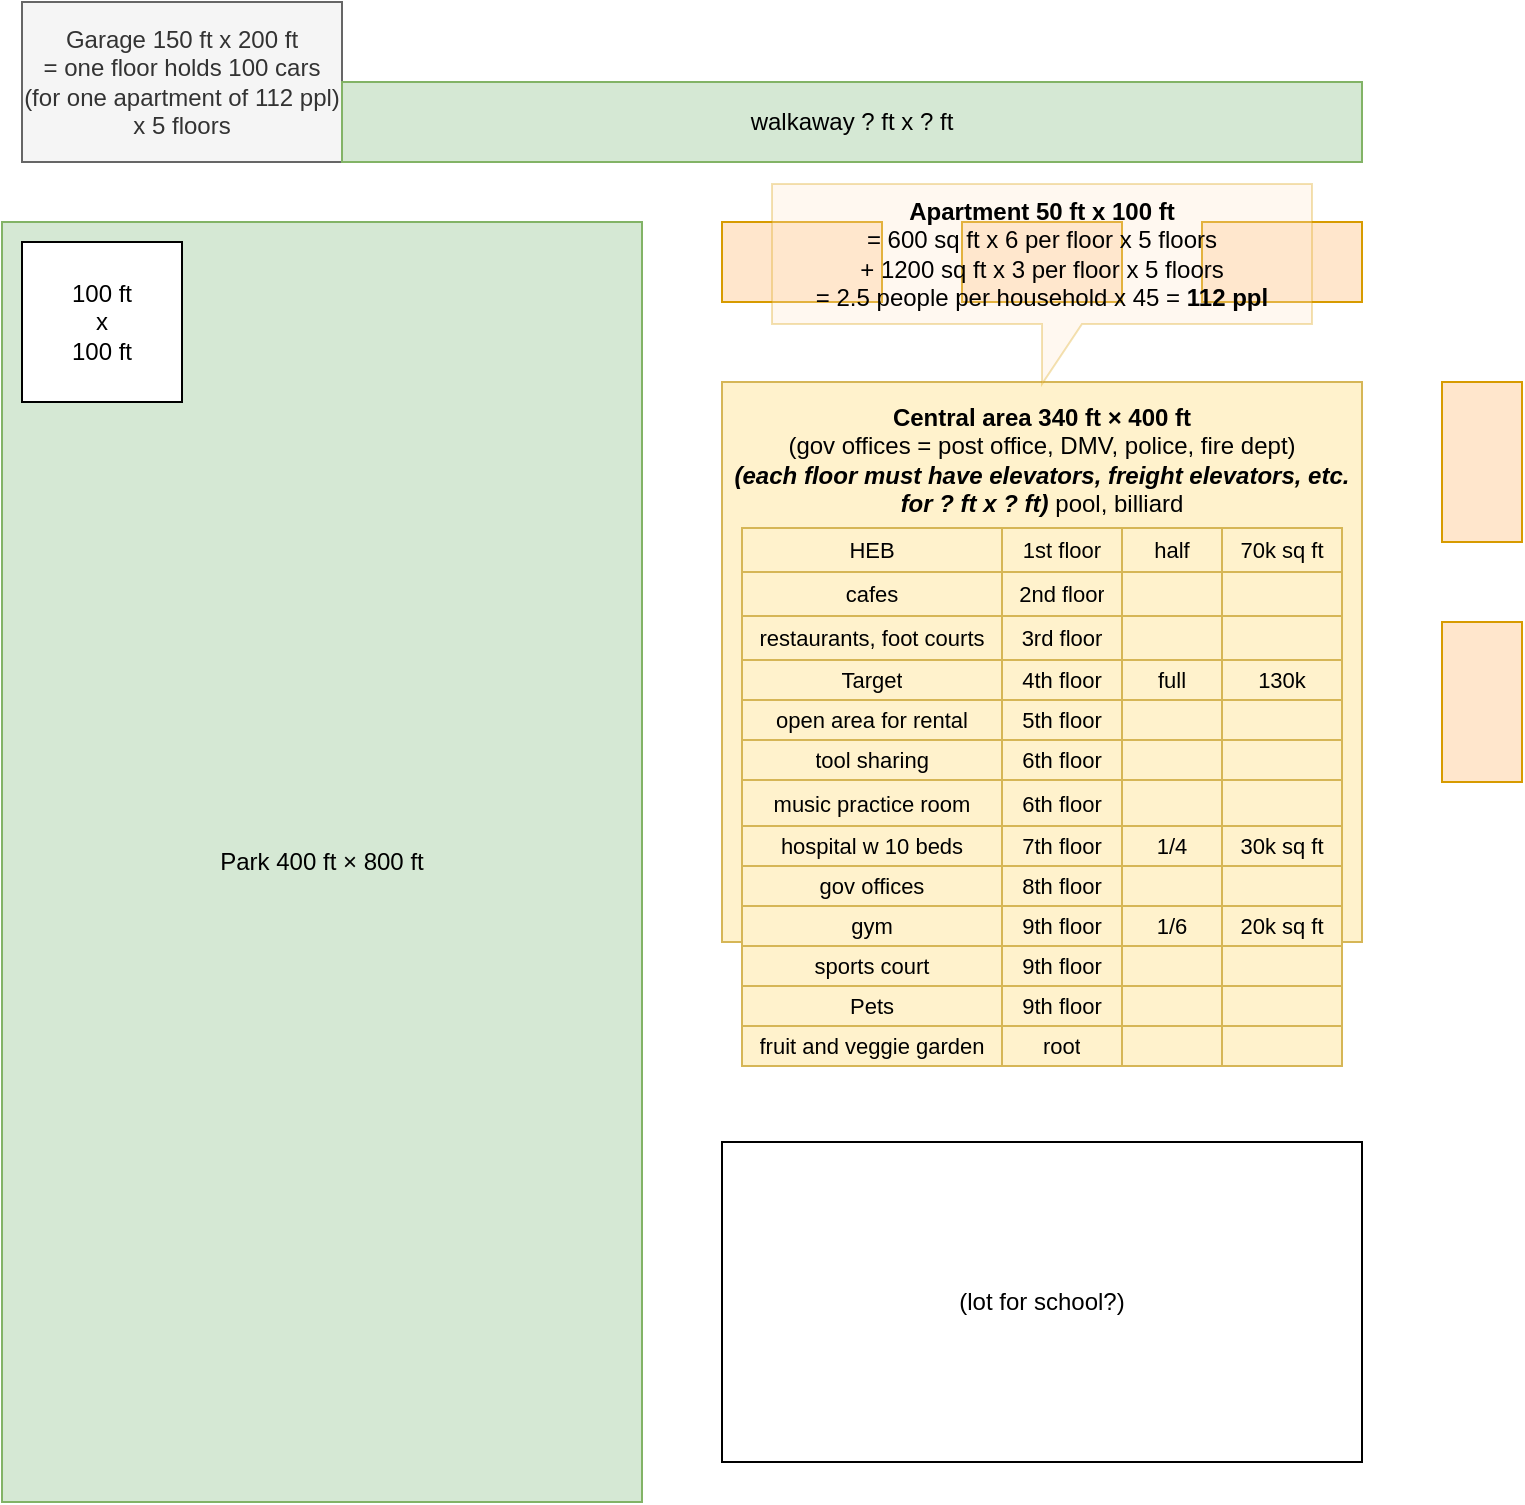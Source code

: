 <mxfile version="22.1.3" type="device">
  <diagram name="Page-1" id="zNQPjltQWeBeclRM8Xwi">
    <mxGraphModel dx="1306" dy="801" grid="1" gridSize="10" guides="1" tooltips="1" connect="1" arrows="1" fold="1" page="1" pageScale="1" pageWidth="850" pageHeight="1100" math="0" shadow="0">
      <root>
        <mxCell id="0" />
        <mxCell id="1" parent="0" />
        <mxCell id="XqFeGkBjHnRNmWFXuL38-5" value="" style="rounded=0;whiteSpace=wrap;html=1;fillColor=#ffe6cc;strokeColor=#d79b00;" vertex="1" parent="1">
          <mxGeometry x="440" y="250" width="80" height="40" as="geometry" />
        </mxCell>
        <mxCell id="XqFeGkBjHnRNmWFXuL38-10" value="" style="rounded=0;whiteSpace=wrap;html=1;fillColor=#ffe6cc;strokeColor=#d79b00;" vertex="1" parent="1">
          <mxGeometry x="560" y="250" width="80" height="40" as="geometry" />
        </mxCell>
        <mxCell id="XqFeGkBjHnRNmWFXuL38-11" value="" style="rounded=0;whiteSpace=wrap;html=1;fillColor=#ffe6cc;strokeColor=#d79b00;" vertex="1" parent="1">
          <mxGeometry x="680" y="250" width="80" height="40" as="geometry" />
        </mxCell>
        <mxCell id="XqFeGkBjHnRNmWFXuL38-61" value="Park 400 ft × 800 ft" style="rounded=0;whiteSpace=wrap;html=1;fillColor=#d5e8d4;strokeColor=#82b366;" vertex="1" parent="1">
          <mxGeometry x="80" y="250" width="320" height="640" as="geometry" />
        </mxCell>
        <mxCell id="XqFeGkBjHnRNmWFXuL38-13" value="&lt;b&gt;Central area 340 ft × 400 ft&lt;br&gt;&lt;/b&gt;(gov offices = post office, DMV, police, fire dept)&lt;br&gt;&lt;i style=&quot;font-weight: bold;&quot;&gt;(each floor must have elevators, freight elevators, etc. for ? ft x ? ft) &lt;/i&gt;pool, billiard&lt;br&gt;&lt;br&gt;&lt;br&gt;&lt;br&gt;&lt;br&gt;&lt;br&gt;&lt;br&gt;&lt;br&gt;&lt;br&gt;&lt;br&gt;&lt;br&gt;&lt;br&gt;&lt;br&gt;&lt;br&gt;." style="rounded=0;whiteSpace=wrap;html=1;imageWidth=72;fillColor=#fff2cc;strokeColor=#d6b656;" vertex="1" parent="1">
          <mxGeometry x="440" y="330" width="320" height="280" as="geometry" />
        </mxCell>
        <mxCell id="XqFeGkBjHnRNmWFXuL38-22" value="" style="shape=table;startSize=0;container=1;collapsible=0;childLayout=tableLayout;fontSize=16;fillColor=#fff2cc;strokeColor=#d6b656;" vertex="1" parent="1">
          <mxGeometry x="450" y="403" width="300" height="269" as="geometry" />
        </mxCell>
        <mxCell id="XqFeGkBjHnRNmWFXuL38-23" value="" style="shape=tableRow;horizontal=0;startSize=0;swimlaneHead=0;swimlaneBody=0;strokeColor=inherit;top=0;left=0;bottom=0;right=0;collapsible=0;dropTarget=0;fillColor=none;points=[[0,0.5],[1,0.5]];portConstraint=eastwest;fontSize=16;" vertex="1" parent="XqFeGkBjHnRNmWFXuL38-22">
          <mxGeometry width="300" height="22" as="geometry" />
        </mxCell>
        <mxCell id="XqFeGkBjHnRNmWFXuL38-24" value="HEB" style="shape=partialRectangle;html=1;whiteSpace=wrap;connectable=0;strokeColor=inherit;overflow=hidden;fillColor=none;top=0;left=0;bottom=0;right=0;pointerEvents=1;fontSize=11;" vertex="1" parent="XqFeGkBjHnRNmWFXuL38-23">
          <mxGeometry width="130" height="22" as="geometry">
            <mxRectangle width="130" height="22" as="alternateBounds" />
          </mxGeometry>
        </mxCell>
        <mxCell id="XqFeGkBjHnRNmWFXuL38-25" value="1st floor" style="shape=partialRectangle;html=1;whiteSpace=wrap;connectable=0;strokeColor=inherit;overflow=hidden;fillColor=none;top=0;left=0;bottom=0;right=0;pointerEvents=1;fontSize=11;" vertex="1" parent="XqFeGkBjHnRNmWFXuL38-23">
          <mxGeometry x="130" width="60" height="22" as="geometry">
            <mxRectangle width="60" height="22" as="alternateBounds" />
          </mxGeometry>
        </mxCell>
        <mxCell id="XqFeGkBjHnRNmWFXuL38-26" value="half" style="shape=partialRectangle;html=1;whiteSpace=wrap;connectable=0;strokeColor=inherit;overflow=hidden;fillColor=none;top=0;left=0;bottom=0;right=0;pointerEvents=1;fontSize=11;" vertex="1" parent="XqFeGkBjHnRNmWFXuL38-23">
          <mxGeometry x="190" width="50" height="22" as="geometry">
            <mxRectangle width="50" height="22" as="alternateBounds" />
          </mxGeometry>
        </mxCell>
        <mxCell id="XqFeGkBjHnRNmWFXuL38-35" value="70k sq ft" style="shape=partialRectangle;html=1;whiteSpace=wrap;connectable=0;strokeColor=inherit;overflow=hidden;fillColor=none;top=0;left=0;bottom=0;right=0;pointerEvents=1;fontSize=11;" vertex="1" parent="XqFeGkBjHnRNmWFXuL38-23">
          <mxGeometry x="240" width="60" height="22" as="geometry">
            <mxRectangle width="60" height="22" as="alternateBounds" />
          </mxGeometry>
        </mxCell>
        <mxCell id="XqFeGkBjHnRNmWFXuL38-75" style="shape=tableRow;horizontal=0;startSize=0;swimlaneHead=0;swimlaneBody=0;strokeColor=inherit;top=0;left=0;bottom=0;right=0;collapsible=0;dropTarget=0;fillColor=none;points=[[0,0.5],[1,0.5]];portConstraint=eastwest;fontSize=16;" vertex="1" parent="XqFeGkBjHnRNmWFXuL38-22">
          <mxGeometry y="22" width="300" height="22" as="geometry" />
        </mxCell>
        <mxCell id="XqFeGkBjHnRNmWFXuL38-76" value="cafes" style="shape=partialRectangle;html=1;whiteSpace=wrap;connectable=0;strokeColor=inherit;overflow=hidden;fillColor=none;top=0;left=0;bottom=0;right=0;pointerEvents=1;fontSize=11;" vertex="1" parent="XqFeGkBjHnRNmWFXuL38-75">
          <mxGeometry width="130" height="22" as="geometry">
            <mxRectangle width="130" height="22" as="alternateBounds" />
          </mxGeometry>
        </mxCell>
        <mxCell id="XqFeGkBjHnRNmWFXuL38-77" value="2nd floor" style="shape=partialRectangle;html=1;whiteSpace=wrap;connectable=0;strokeColor=inherit;overflow=hidden;fillColor=none;top=0;left=0;bottom=0;right=0;pointerEvents=1;fontSize=11;" vertex="1" parent="XqFeGkBjHnRNmWFXuL38-75">
          <mxGeometry x="130" width="60" height="22" as="geometry">
            <mxRectangle width="60" height="22" as="alternateBounds" />
          </mxGeometry>
        </mxCell>
        <mxCell id="XqFeGkBjHnRNmWFXuL38-78" style="shape=partialRectangle;html=1;whiteSpace=wrap;connectable=0;strokeColor=inherit;overflow=hidden;fillColor=none;top=0;left=0;bottom=0;right=0;pointerEvents=1;fontSize=11;" vertex="1" parent="XqFeGkBjHnRNmWFXuL38-75">
          <mxGeometry x="190" width="50" height="22" as="geometry">
            <mxRectangle width="50" height="22" as="alternateBounds" />
          </mxGeometry>
        </mxCell>
        <mxCell id="XqFeGkBjHnRNmWFXuL38-79" style="shape=partialRectangle;html=1;whiteSpace=wrap;connectable=0;strokeColor=inherit;overflow=hidden;fillColor=none;top=0;left=0;bottom=0;right=0;pointerEvents=1;fontSize=11;" vertex="1" parent="XqFeGkBjHnRNmWFXuL38-75">
          <mxGeometry x="240" width="60" height="22" as="geometry">
            <mxRectangle width="60" height="22" as="alternateBounds" />
          </mxGeometry>
        </mxCell>
        <mxCell id="XqFeGkBjHnRNmWFXuL38-131" style="shape=tableRow;horizontal=0;startSize=0;swimlaneHead=0;swimlaneBody=0;strokeColor=inherit;top=0;left=0;bottom=0;right=0;collapsible=0;dropTarget=0;fillColor=none;points=[[0,0.5],[1,0.5]];portConstraint=eastwest;fontSize=16;" vertex="1" parent="XqFeGkBjHnRNmWFXuL38-22">
          <mxGeometry y="44" width="300" height="22" as="geometry" />
        </mxCell>
        <mxCell id="XqFeGkBjHnRNmWFXuL38-132" value="restaurants, foot courts" style="shape=partialRectangle;html=1;whiteSpace=wrap;connectable=0;strokeColor=inherit;overflow=hidden;fillColor=none;top=0;left=0;bottom=0;right=0;pointerEvents=1;fontSize=11;" vertex="1" parent="XqFeGkBjHnRNmWFXuL38-131">
          <mxGeometry width="130" height="22" as="geometry">
            <mxRectangle width="130" height="22" as="alternateBounds" />
          </mxGeometry>
        </mxCell>
        <mxCell id="XqFeGkBjHnRNmWFXuL38-133" value="3rd floor" style="shape=partialRectangle;html=1;whiteSpace=wrap;connectable=0;strokeColor=inherit;overflow=hidden;fillColor=none;top=0;left=0;bottom=0;right=0;pointerEvents=1;fontSize=11;" vertex="1" parent="XqFeGkBjHnRNmWFXuL38-131">
          <mxGeometry x="130" width="60" height="22" as="geometry">
            <mxRectangle width="60" height="22" as="alternateBounds" />
          </mxGeometry>
        </mxCell>
        <mxCell id="XqFeGkBjHnRNmWFXuL38-134" style="shape=partialRectangle;html=1;whiteSpace=wrap;connectable=0;strokeColor=inherit;overflow=hidden;fillColor=none;top=0;left=0;bottom=0;right=0;pointerEvents=1;fontSize=11;" vertex="1" parent="XqFeGkBjHnRNmWFXuL38-131">
          <mxGeometry x="190" width="50" height="22" as="geometry">
            <mxRectangle width="50" height="22" as="alternateBounds" />
          </mxGeometry>
        </mxCell>
        <mxCell id="XqFeGkBjHnRNmWFXuL38-135" style="shape=partialRectangle;html=1;whiteSpace=wrap;connectable=0;strokeColor=inherit;overflow=hidden;fillColor=none;top=0;left=0;bottom=0;right=0;pointerEvents=1;fontSize=11;" vertex="1" parent="XqFeGkBjHnRNmWFXuL38-131">
          <mxGeometry x="240" width="60" height="22" as="geometry">
            <mxRectangle width="60" height="22" as="alternateBounds" />
          </mxGeometry>
        </mxCell>
        <mxCell id="XqFeGkBjHnRNmWFXuL38-27" value="" style="shape=tableRow;horizontal=0;startSize=0;swimlaneHead=0;swimlaneBody=0;strokeColor=inherit;top=0;left=0;bottom=0;right=0;collapsible=0;dropTarget=0;fillColor=none;points=[[0,0.5],[1,0.5]];portConstraint=eastwest;fontSize=16;" vertex="1" parent="XqFeGkBjHnRNmWFXuL38-22">
          <mxGeometry y="66" width="300" height="20" as="geometry" />
        </mxCell>
        <mxCell id="XqFeGkBjHnRNmWFXuL38-28" value="Target" style="shape=partialRectangle;html=1;whiteSpace=wrap;connectable=0;strokeColor=inherit;overflow=hidden;fillColor=none;top=0;left=0;bottom=0;right=0;pointerEvents=1;fontSize=11;" vertex="1" parent="XqFeGkBjHnRNmWFXuL38-27">
          <mxGeometry width="130" height="20" as="geometry">
            <mxRectangle width="130" height="20" as="alternateBounds" />
          </mxGeometry>
        </mxCell>
        <mxCell id="XqFeGkBjHnRNmWFXuL38-29" value="4th floor" style="shape=partialRectangle;html=1;whiteSpace=wrap;connectable=0;strokeColor=inherit;overflow=hidden;fillColor=none;top=0;left=0;bottom=0;right=0;pointerEvents=1;fontSize=11;" vertex="1" parent="XqFeGkBjHnRNmWFXuL38-27">
          <mxGeometry x="130" width="60" height="20" as="geometry">
            <mxRectangle width="60" height="20" as="alternateBounds" />
          </mxGeometry>
        </mxCell>
        <mxCell id="XqFeGkBjHnRNmWFXuL38-30" value="full" style="shape=partialRectangle;html=1;whiteSpace=wrap;connectable=0;strokeColor=inherit;overflow=hidden;fillColor=none;top=0;left=0;bottom=0;right=0;pointerEvents=1;fontSize=11;" vertex="1" parent="XqFeGkBjHnRNmWFXuL38-27">
          <mxGeometry x="190" width="50" height="20" as="geometry">
            <mxRectangle width="50" height="20" as="alternateBounds" />
          </mxGeometry>
        </mxCell>
        <mxCell id="XqFeGkBjHnRNmWFXuL38-36" value="130k" style="shape=partialRectangle;html=1;whiteSpace=wrap;connectable=0;strokeColor=inherit;overflow=hidden;fillColor=none;top=0;left=0;bottom=0;right=0;pointerEvents=1;fontSize=11;" vertex="1" parent="XqFeGkBjHnRNmWFXuL38-27">
          <mxGeometry x="240" width="60" height="20" as="geometry">
            <mxRectangle width="60" height="20" as="alternateBounds" />
          </mxGeometry>
        </mxCell>
        <mxCell id="XqFeGkBjHnRNmWFXuL38-85" style="shape=tableRow;horizontal=0;startSize=0;swimlaneHead=0;swimlaneBody=0;strokeColor=inherit;top=0;left=0;bottom=0;right=0;collapsible=0;dropTarget=0;fillColor=none;points=[[0,0.5],[1,0.5]];portConstraint=eastwest;fontSize=16;" vertex="1" parent="XqFeGkBjHnRNmWFXuL38-22">
          <mxGeometry y="86" width="300" height="20" as="geometry" />
        </mxCell>
        <mxCell id="XqFeGkBjHnRNmWFXuL38-86" value="open area for rental" style="shape=partialRectangle;html=1;whiteSpace=wrap;connectable=0;strokeColor=inherit;overflow=hidden;fillColor=none;top=0;left=0;bottom=0;right=0;pointerEvents=1;fontSize=11;" vertex="1" parent="XqFeGkBjHnRNmWFXuL38-85">
          <mxGeometry width="130" height="20" as="geometry">
            <mxRectangle width="130" height="20" as="alternateBounds" />
          </mxGeometry>
        </mxCell>
        <mxCell id="XqFeGkBjHnRNmWFXuL38-87" value="5th floor" style="shape=partialRectangle;html=1;whiteSpace=wrap;connectable=0;strokeColor=inherit;overflow=hidden;fillColor=none;top=0;left=0;bottom=0;right=0;pointerEvents=1;fontSize=11;" vertex="1" parent="XqFeGkBjHnRNmWFXuL38-85">
          <mxGeometry x="130" width="60" height="20" as="geometry">
            <mxRectangle width="60" height="20" as="alternateBounds" />
          </mxGeometry>
        </mxCell>
        <mxCell id="XqFeGkBjHnRNmWFXuL38-88" style="shape=partialRectangle;html=1;whiteSpace=wrap;connectable=0;strokeColor=inherit;overflow=hidden;fillColor=none;top=0;left=0;bottom=0;right=0;pointerEvents=1;fontSize=11;" vertex="1" parent="XqFeGkBjHnRNmWFXuL38-85">
          <mxGeometry x="190" width="50" height="20" as="geometry">
            <mxRectangle width="50" height="20" as="alternateBounds" />
          </mxGeometry>
        </mxCell>
        <mxCell id="XqFeGkBjHnRNmWFXuL38-89" style="shape=partialRectangle;html=1;whiteSpace=wrap;connectable=0;strokeColor=inherit;overflow=hidden;fillColor=none;top=0;left=0;bottom=0;right=0;pointerEvents=1;fontSize=11;" vertex="1" parent="XqFeGkBjHnRNmWFXuL38-85">
          <mxGeometry x="240" width="60" height="20" as="geometry">
            <mxRectangle width="60" height="20" as="alternateBounds" />
          </mxGeometry>
        </mxCell>
        <mxCell id="XqFeGkBjHnRNmWFXuL38-80" style="shape=tableRow;horizontal=0;startSize=0;swimlaneHead=0;swimlaneBody=0;strokeColor=inherit;top=0;left=0;bottom=0;right=0;collapsible=0;dropTarget=0;fillColor=none;points=[[0,0.5],[1,0.5]];portConstraint=eastwest;fontSize=16;" vertex="1" parent="XqFeGkBjHnRNmWFXuL38-22">
          <mxGeometry y="106" width="300" height="20" as="geometry" />
        </mxCell>
        <mxCell id="XqFeGkBjHnRNmWFXuL38-81" value="tool sharing" style="shape=partialRectangle;html=1;whiteSpace=wrap;connectable=0;strokeColor=inherit;overflow=hidden;fillColor=none;top=0;left=0;bottom=0;right=0;pointerEvents=1;fontSize=11;" vertex="1" parent="XqFeGkBjHnRNmWFXuL38-80">
          <mxGeometry width="130" height="20" as="geometry">
            <mxRectangle width="130" height="20" as="alternateBounds" />
          </mxGeometry>
        </mxCell>
        <mxCell id="XqFeGkBjHnRNmWFXuL38-82" value="6th floor" style="shape=partialRectangle;html=1;whiteSpace=wrap;connectable=0;strokeColor=inherit;overflow=hidden;fillColor=none;top=0;left=0;bottom=0;right=0;pointerEvents=1;fontSize=11;" vertex="1" parent="XqFeGkBjHnRNmWFXuL38-80">
          <mxGeometry x="130" width="60" height="20" as="geometry">
            <mxRectangle width="60" height="20" as="alternateBounds" />
          </mxGeometry>
        </mxCell>
        <mxCell id="XqFeGkBjHnRNmWFXuL38-83" style="shape=partialRectangle;html=1;whiteSpace=wrap;connectable=0;strokeColor=inherit;overflow=hidden;fillColor=none;top=0;left=0;bottom=0;right=0;pointerEvents=1;fontSize=11;" vertex="1" parent="XqFeGkBjHnRNmWFXuL38-80">
          <mxGeometry x="190" width="50" height="20" as="geometry">
            <mxRectangle width="50" height="20" as="alternateBounds" />
          </mxGeometry>
        </mxCell>
        <mxCell id="XqFeGkBjHnRNmWFXuL38-84" style="shape=partialRectangle;html=1;whiteSpace=wrap;connectable=0;strokeColor=inherit;overflow=hidden;fillColor=none;top=0;left=0;bottom=0;right=0;pointerEvents=1;fontSize=11;" vertex="1" parent="XqFeGkBjHnRNmWFXuL38-80">
          <mxGeometry x="240" width="60" height="20" as="geometry">
            <mxRectangle width="60" height="20" as="alternateBounds" />
          </mxGeometry>
        </mxCell>
        <mxCell id="XqFeGkBjHnRNmWFXuL38-119" style="shape=tableRow;horizontal=0;startSize=0;swimlaneHead=0;swimlaneBody=0;strokeColor=inherit;top=0;left=0;bottom=0;right=0;collapsible=0;dropTarget=0;fillColor=none;points=[[0,0.5],[1,0.5]];portConstraint=eastwest;fontSize=16;" vertex="1" parent="XqFeGkBjHnRNmWFXuL38-22">
          <mxGeometry y="126" width="300" height="23" as="geometry" />
        </mxCell>
        <mxCell id="XqFeGkBjHnRNmWFXuL38-120" value="music practice room" style="shape=partialRectangle;html=1;whiteSpace=wrap;connectable=0;strokeColor=inherit;overflow=hidden;fillColor=none;top=0;left=0;bottom=0;right=0;pointerEvents=1;fontSize=11;" vertex="1" parent="XqFeGkBjHnRNmWFXuL38-119">
          <mxGeometry width="130" height="23" as="geometry">
            <mxRectangle width="130" height="23" as="alternateBounds" />
          </mxGeometry>
        </mxCell>
        <mxCell id="XqFeGkBjHnRNmWFXuL38-121" value="6th floor" style="shape=partialRectangle;html=1;whiteSpace=wrap;connectable=0;strokeColor=inherit;overflow=hidden;fillColor=none;top=0;left=0;bottom=0;right=0;pointerEvents=1;fontSize=11;" vertex="1" parent="XqFeGkBjHnRNmWFXuL38-119">
          <mxGeometry x="130" width="60" height="23" as="geometry">
            <mxRectangle width="60" height="23" as="alternateBounds" />
          </mxGeometry>
        </mxCell>
        <mxCell id="XqFeGkBjHnRNmWFXuL38-122" style="shape=partialRectangle;html=1;whiteSpace=wrap;connectable=0;strokeColor=inherit;overflow=hidden;fillColor=none;top=0;left=0;bottom=0;right=0;pointerEvents=1;fontSize=11;" vertex="1" parent="XqFeGkBjHnRNmWFXuL38-119">
          <mxGeometry x="190" width="50" height="23" as="geometry">
            <mxRectangle width="50" height="23" as="alternateBounds" />
          </mxGeometry>
        </mxCell>
        <mxCell id="XqFeGkBjHnRNmWFXuL38-123" style="shape=partialRectangle;html=1;whiteSpace=wrap;connectable=0;strokeColor=inherit;overflow=hidden;fillColor=none;top=0;left=0;bottom=0;right=0;pointerEvents=1;fontSize=11;" vertex="1" parent="XqFeGkBjHnRNmWFXuL38-119">
          <mxGeometry x="240" width="60" height="23" as="geometry">
            <mxRectangle width="60" height="23" as="alternateBounds" />
          </mxGeometry>
        </mxCell>
        <mxCell id="XqFeGkBjHnRNmWFXuL38-31" value="" style="shape=tableRow;horizontal=0;startSize=0;swimlaneHead=0;swimlaneBody=0;strokeColor=inherit;top=0;left=0;bottom=0;right=0;collapsible=0;dropTarget=0;fillColor=none;points=[[0,0.5],[1,0.5]];portConstraint=eastwest;fontSize=16;" vertex="1" parent="XqFeGkBjHnRNmWFXuL38-22">
          <mxGeometry y="149" width="300" height="20" as="geometry" />
        </mxCell>
        <mxCell id="XqFeGkBjHnRNmWFXuL38-32" value="hospital w 10 beds" style="shape=partialRectangle;html=1;whiteSpace=wrap;connectable=0;strokeColor=inherit;overflow=hidden;fillColor=none;top=0;left=0;bottom=0;right=0;pointerEvents=1;fontSize=11;" vertex="1" parent="XqFeGkBjHnRNmWFXuL38-31">
          <mxGeometry width="130" height="20" as="geometry">
            <mxRectangle width="130" height="20" as="alternateBounds" />
          </mxGeometry>
        </mxCell>
        <mxCell id="XqFeGkBjHnRNmWFXuL38-33" value="7th floor" style="shape=partialRectangle;html=1;whiteSpace=wrap;connectable=0;strokeColor=inherit;overflow=hidden;fillColor=none;top=0;left=0;bottom=0;right=0;pointerEvents=1;fontSize=11;" vertex="1" parent="XqFeGkBjHnRNmWFXuL38-31">
          <mxGeometry x="130" width="60" height="20" as="geometry">
            <mxRectangle width="60" height="20" as="alternateBounds" />
          </mxGeometry>
        </mxCell>
        <mxCell id="XqFeGkBjHnRNmWFXuL38-34" value="1/4" style="shape=partialRectangle;html=1;whiteSpace=wrap;connectable=0;strokeColor=inherit;overflow=hidden;fillColor=none;top=0;left=0;bottom=0;right=0;pointerEvents=1;fontSize=11;" vertex="1" parent="XqFeGkBjHnRNmWFXuL38-31">
          <mxGeometry x="190" width="50" height="20" as="geometry">
            <mxRectangle width="50" height="20" as="alternateBounds" />
          </mxGeometry>
        </mxCell>
        <mxCell id="XqFeGkBjHnRNmWFXuL38-37" value="30k sq ft" style="shape=partialRectangle;html=1;whiteSpace=wrap;connectable=0;strokeColor=inherit;overflow=hidden;fillColor=none;top=0;left=0;bottom=0;right=0;pointerEvents=1;fontSize=11;" vertex="1" parent="XqFeGkBjHnRNmWFXuL38-31">
          <mxGeometry x="240" width="60" height="20" as="geometry">
            <mxRectangle width="60" height="20" as="alternateBounds" />
          </mxGeometry>
        </mxCell>
        <mxCell id="XqFeGkBjHnRNmWFXuL38-100" style="shape=tableRow;horizontal=0;startSize=0;swimlaneHead=0;swimlaneBody=0;strokeColor=inherit;top=0;left=0;bottom=0;right=0;collapsible=0;dropTarget=0;fillColor=none;points=[[0,0.5],[1,0.5]];portConstraint=eastwest;fontSize=16;" vertex="1" parent="XqFeGkBjHnRNmWFXuL38-22">
          <mxGeometry y="169" width="300" height="20" as="geometry" />
        </mxCell>
        <mxCell id="XqFeGkBjHnRNmWFXuL38-101" value="gov offices" style="shape=partialRectangle;html=1;whiteSpace=wrap;connectable=0;strokeColor=inherit;overflow=hidden;fillColor=none;top=0;left=0;bottom=0;right=0;pointerEvents=1;fontSize=11;" vertex="1" parent="XqFeGkBjHnRNmWFXuL38-100">
          <mxGeometry width="130" height="20" as="geometry">
            <mxRectangle width="130" height="20" as="alternateBounds" />
          </mxGeometry>
        </mxCell>
        <mxCell id="XqFeGkBjHnRNmWFXuL38-102" value="8th floor" style="shape=partialRectangle;html=1;whiteSpace=wrap;connectable=0;strokeColor=inherit;overflow=hidden;fillColor=none;top=0;left=0;bottom=0;right=0;pointerEvents=1;fontSize=11;" vertex="1" parent="XqFeGkBjHnRNmWFXuL38-100">
          <mxGeometry x="130" width="60" height="20" as="geometry">
            <mxRectangle width="60" height="20" as="alternateBounds" />
          </mxGeometry>
        </mxCell>
        <mxCell id="XqFeGkBjHnRNmWFXuL38-103" style="shape=partialRectangle;html=1;whiteSpace=wrap;connectable=0;strokeColor=inherit;overflow=hidden;fillColor=none;top=0;left=0;bottom=0;right=0;pointerEvents=1;fontSize=11;" vertex="1" parent="XqFeGkBjHnRNmWFXuL38-100">
          <mxGeometry x="190" width="50" height="20" as="geometry">
            <mxRectangle width="50" height="20" as="alternateBounds" />
          </mxGeometry>
        </mxCell>
        <mxCell id="XqFeGkBjHnRNmWFXuL38-104" style="shape=partialRectangle;html=1;whiteSpace=wrap;connectable=0;strokeColor=inherit;overflow=hidden;fillColor=none;top=0;left=0;bottom=0;right=0;pointerEvents=1;fontSize=11;" vertex="1" parent="XqFeGkBjHnRNmWFXuL38-100">
          <mxGeometry x="240" width="60" height="20" as="geometry">
            <mxRectangle width="60" height="20" as="alternateBounds" />
          </mxGeometry>
        </mxCell>
        <mxCell id="XqFeGkBjHnRNmWFXuL38-53" style="shape=tableRow;horizontal=0;startSize=0;swimlaneHead=0;swimlaneBody=0;strokeColor=inherit;top=0;left=0;bottom=0;right=0;collapsible=0;dropTarget=0;fillColor=none;points=[[0,0.5],[1,0.5]];portConstraint=eastwest;fontSize=16;" vertex="1" parent="XqFeGkBjHnRNmWFXuL38-22">
          <mxGeometry y="189" width="300" height="20" as="geometry" />
        </mxCell>
        <mxCell id="XqFeGkBjHnRNmWFXuL38-54" value="gym" style="shape=partialRectangle;html=1;whiteSpace=wrap;connectable=0;strokeColor=inherit;overflow=hidden;fillColor=none;top=0;left=0;bottom=0;right=0;pointerEvents=1;fontSize=11;" vertex="1" parent="XqFeGkBjHnRNmWFXuL38-53">
          <mxGeometry width="130" height="20" as="geometry">
            <mxRectangle width="130" height="20" as="alternateBounds" />
          </mxGeometry>
        </mxCell>
        <mxCell id="XqFeGkBjHnRNmWFXuL38-55" value="9th floor" style="shape=partialRectangle;html=1;whiteSpace=wrap;connectable=0;strokeColor=inherit;overflow=hidden;fillColor=none;top=0;left=0;bottom=0;right=0;pointerEvents=1;fontSize=11;" vertex="1" parent="XqFeGkBjHnRNmWFXuL38-53">
          <mxGeometry x="130" width="60" height="20" as="geometry">
            <mxRectangle width="60" height="20" as="alternateBounds" />
          </mxGeometry>
        </mxCell>
        <mxCell id="XqFeGkBjHnRNmWFXuL38-56" value="1/6" style="shape=partialRectangle;html=1;whiteSpace=wrap;connectable=0;strokeColor=inherit;overflow=hidden;fillColor=none;top=0;left=0;bottom=0;right=0;pointerEvents=1;fontSize=11;" vertex="1" parent="XqFeGkBjHnRNmWFXuL38-53">
          <mxGeometry x="190" width="50" height="20" as="geometry">
            <mxRectangle width="50" height="20" as="alternateBounds" />
          </mxGeometry>
        </mxCell>
        <mxCell id="XqFeGkBjHnRNmWFXuL38-57" value="20k sq ft" style="shape=partialRectangle;html=1;whiteSpace=wrap;connectable=0;strokeColor=inherit;overflow=hidden;fillColor=none;top=0;left=0;bottom=0;right=0;pointerEvents=1;fontSize=11;" vertex="1" parent="XqFeGkBjHnRNmWFXuL38-53">
          <mxGeometry x="240" width="60" height="20" as="geometry">
            <mxRectangle width="60" height="20" as="alternateBounds" />
          </mxGeometry>
        </mxCell>
        <mxCell id="XqFeGkBjHnRNmWFXuL38-107" style="shape=tableRow;horizontal=0;startSize=0;swimlaneHead=0;swimlaneBody=0;strokeColor=inherit;top=0;left=0;bottom=0;right=0;collapsible=0;dropTarget=0;fillColor=none;points=[[0,0.5],[1,0.5]];portConstraint=eastwest;fontSize=16;" vertex="1" parent="XqFeGkBjHnRNmWFXuL38-22">
          <mxGeometry y="209" width="300" height="20" as="geometry" />
        </mxCell>
        <mxCell id="XqFeGkBjHnRNmWFXuL38-108" value="sports court" style="shape=partialRectangle;html=1;whiteSpace=wrap;connectable=0;strokeColor=inherit;overflow=hidden;fillColor=none;top=0;left=0;bottom=0;right=0;pointerEvents=1;fontSize=11;" vertex="1" parent="XqFeGkBjHnRNmWFXuL38-107">
          <mxGeometry width="130" height="20" as="geometry">
            <mxRectangle width="130" height="20" as="alternateBounds" />
          </mxGeometry>
        </mxCell>
        <mxCell id="XqFeGkBjHnRNmWFXuL38-109" value="9th floor" style="shape=partialRectangle;html=1;whiteSpace=wrap;connectable=0;strokeColor=inherit;overflow=hidden;fillColor=none;top=0;left=0;bottom=0;right=0;pointerEvents=1;fontSize=11;" vertex="1" parent="XqFeGkBjHnRNmWFXuL38-107">
          <mxGeometry x="130" width="60" height="20" as="geometry">
            <mxRectangle width="60" height="20" as="alternateBounds" />
          </mxGeometry>
        </mxCell>
        <mxCell id="XqFeGkBjHnRNmWFXuL38-110" style="shape=partialRectangle;html=1;whiteSpace=wrap;connectable=0;strokeColor=inherit;overflow=hidden;fillColor=none;top=0;left=0;bottom=0;right=0;pointerEvents=1;fontSize=11;" vertex="1" parent="XqFeGkBjHnRNmWFXuL38-107">
          <mxGeometry x="190" width="50" height="20" as="geometry">
            <mxRectangle width="50" height="20" as="alternateBounds" />
          </mxGeometry>
        </mxCell>
        <mxCell id="XqFeGkBjHnRNmWFXuL38-111" style="shape=partialRectangle;html=1;whiteSpace=wrap;connectable=0;strokeColor=inherit;overflow=hidden;fillColor=none;top=0;left=0;bottom=0;right=0;pointerEvents=1;fontSize=11;" vertex="1" parent="XqFeGkBjHnRNmWFXuL38-107">
          <mxGeometry x="240" width="60" height="20" as="geometry">
            <mxRectangle width="60" height="20" as="alternateBounds" />
          </mxGeometry>
        </mxCell>
        <mxCell id="XqFeGkBjHnRNmWFXuL38-48" style="shape=tableRow;horizontal=0;startSize=0;swimlaneHead=0;swimlaneBody=0;strokeColor=inherit;top=0;left=0;bottom=0;right=0;collapsible=0;dropTarget=0;fillColor=none;points=[[0,0.5],[1,0.5]];portConstraint=eastwest;fontSize=16;" vertex="1" parent="XqFeGkBjHnRNmWFXuL38-22">
          <mxGeometry y="229" width="300" height="20" as="geometry" />
        </mxCell>
        <mxCell id="XqFeGkBjHnRNmWFXuL38-49" value="Pets" style="shape=partialRectangle;html=1;whiteSpace=wrap;connectable=0;strokeColor=inherit;overflow=hidden;fillColor=none;top=0;left=0;bottom=0;right=0;pointerEvents=1;fontSize=11;" vertex="1" parent="XqFeGkBjHnRNmWFXuL38-48">
          <mxGeometry width="130" height="20" as="geometry">
            <mxRectangle width="130" height="20" as="alternateBounds" />
          </mxGeometry>
        </mxCell>
        <mxCell id="XqFeGkBjHnRNmWFXuL38-50" value="9th floor" style="shape=partialRectangle;html=1;whiteSpace=wrap;connectable=0;strokeColor=inherit;overflow=hidden;fillColor=none;top=0;left=0;bottom=0;right=0;pointerEvents=1;fontSize=11;" vertex="1" parent="XqFeGkBjHnRNmWFXuL38-48">
          <mxGeometry x="130" width="60" height="20" as="geometry">
            <mxRectangle width="60" height="20" as="alternateBounds" />
          </mxGeometry>
        </mxCell>
        <mxCell id="XqFeGkBjHnRNmWFXuL38-51" style="shape=partialRectangle;html=1;whiteSpace=wrap;connectable=0;strokeColor=inherit;overflow=hidden;fillColor=none;top=0;left=0;bottom=0;right=0;pointerEvents=1;fontSize=11;" vertex="1" parent="XqFeGkBjHnRNmWFXuL38-48">
          <mxGeometry x="190" width="50" height="20" as="geometry">
            <mxRectangle width="50" height="20" as="alternateBounds" />
          </mxGeometry>
        </mxCell>
        <mxCell id="XqFeGkBjHnRNmWFXuL38-52" style="shape=partialRectangle;html=1;whiteSpace=wrap;connectable=0;strokeColor=inherit;overflow=hidden;fillColor=none;top=0;left=0;bottom=0;right=0;pointerEvents=1;fontSize=11;" vertex="1" parent="XqFeGkBjHnRNmWFXuL38-48">
          <mxGeometry x="240" width="60" height="20" as="geometry">
            <mxRectangle width="60" height="20" as="alternateBounds" />
          </mxGeometry>
        </mxCell>
        <mxCell id="XqFeGkBjHnRNmWFXuL38-38" style="shape=tableRow;horizontal=0;startSize=0;swimlaneHead=0;swimlaneBody=0;strokeColor=inherit;top=0;left=0;bottom=0;right=0;collapsible=0;dropTarget=0;fillColor=none;points=[[0,0.5],[1,0.5]];portConstraint=eastwest;fontSize=16;" vertex="1" parent="XqFeGkBjHnRNmWFXuL38-22">
          <mxGeometry y="249" width="300" height="20" as="geometry" />
        </mxCell>
        <mxCell id="XqFeGkBjHnRNmWFXuL38-39" value="fruit and veggie garden" style="shape=partialRectangle;html=1;whiteSpace=wrap;connectable=0;strokeColor=inherit;overflow=hidden;fillColor=none;top=0;left=0;bottom=0;right=0;pointerEvents=1;fontSize=11;" vertex="1" parent="XqFeGkBjHnRNmWFXuL38-38">
          <mxGeometry width="130" height="20" as="geometry">
            <mxRectangle width="130" height="20" as="alternateBounds" />
          </mxGeometry>
        </mxCell>
        <mxCell id="XqFeGkBjHnRNmWFXuL38-40" value="root" style="shape=partialRectangle;html=1;whiteSpace=wrap;connectable=0;strokeColor=inherit;overflow=hidden;fillColor=none;top=0;left=0;bottom=0;right=0;pointerEvents=1;fontSize=11;" vertex="1" parent="XqFeGkBjHnRNmWFXuL38-38">
          <mxGeometry x="130" width="60" height="20" as="geometry">
            <mxRectangle width="60" height="20" as="alternateBounds" />
          </mxGeometry>
        </mxCell>
        <mxCell id="XqFeGkBjHnRNmWFXuL38-41" style="shape=partialRectangle;html=1;whiteSpace=wrap;connectable=0;strokeColor=inherit;overflow=hidden;fillColor=none;top=0;left=0;bottom=0;right=0;pointerEvents=1;fontSize=11;" vertex="1" parent="XqFeGkBjHnRNmWFXuL38-38">
          <mxGeometry x="190" width="50" height="20" as="geometry">
            <mxRectangle width="50" height="20" as="alternateBounds" />
          </mxGeometry>
        </mxCell>
        <mxCell id="XqFeGkBjHnRNmWFXuL38-42" style="shape=partialRectangle;html=1;whiteSpace=wrap;connectable=0;strokeColor=inherit;overflow=hidden;fillColor=none;top=0;left=0;bottom=0;right=0;pointerEvents=1;fontSize=11;" vertex="1" parent="XqFeGkBjHnRNmWFXuL38-38">
          <mxGeometry x="240" width="60" height="20" as="geometry">
            <mxRectangle width="60" height="20" as="alternateBounds" />
          </mxGeometry>
        </mxCell>
        <mxCell id="XqFeGkBjHnRNmWFXuL38-105" value="Garage 150 ft x 200 ft&lt;br&gt;= one floor holds 100 cars&lt;br&gt;(for one apartment of 112 ppl)&lt;br&gt;x 5 floors" style="rounded=0;whiteSpace=wrap;html=1;fillColor=#f5f5f5;fontColor=#333333;strokeColor=#666666;" vertex="1" parent="1">
          <mxGeometry x="90" y="140" width="160" height="80" as="geometry" />
        </mxCell>
        <mxCell id="XqFeGkBjHnRNmWFXuL38-4" value="100 ft&lt;br&gt;x&lt;br&gt;100 ft" style="whiteSpace=wrap;html=1;aspect=fixed;" vertex="1" parent="1">
          <mxGeometry x="90" y="260" width="80" height="80" as="geometry" />
        </mxCell>
        <mxCell id="XqFeGkBjHnRNmWFXuL38-8" value="&lt;b&gt;Apartment 50 ft x 100 ft&lt;br&gt;&lt;/b&gt;= 600 sq ft x 6 per floor x 5 floors&lt;br&gt;+ 1200 sq ft x 3 per floor x 5 floors&lt;br&gt;= 2.5 people per household x 45 = &lt;b&gt;112 ppl&lt;/b&gt;" style="shape=callout;whiteSpace=wrap;html=1;perimeter=calloutPerimeter;fillColor=#ffe6cc;strokeColor=#d79b00;opacity=30;" vertex="1" parent="1">
          <mxGeometry x="465" y="231" width="270" height="100" as="geometry" />
        </mxCell>
        <mxCell id="XqFeGkBjHnRNmWFXuL38-113" value="walkaway ? ft x ? ft" style="rounded=0;whiteSpace=wrap;html=1;fillColor=#d5e8d4;strokeColor=#82b366;" vertex="1" parent="1">
          <mxGeometry x="250" y="180" width="510" height="40" as="geometry" />
        </mxCell>
        <mxCell id="XqFeGkBjHnRNmWFXuL38-117" value="" style="rounded=0;whiteSpace=wrap;html=1;fillColor=#ffe6cc;strokeColor=#d79b00;" vertex="1" parent="1">
          <mxGeometry x="800" y="330" width="40" height="80" as="geometry" />
        </mxCell>
        <mxCell id="XqFeGkBjHnRNmWFXuL38-118" value="" style="rounded=0;whiteSpace=wrap;html=1;fillColor=#ffe6cc;strokeColor=#d79b00;" vertex="1" parent="1">
          <mxGeometry x="800" y="450" width="40" height="80" as="geometry" />
        </mxCell>
        <mxCell id="XqFeGkBjHnRNmWFXuL38-124" value="(lot for school?)" style="rounded=0;whiteSpace=wrap;html=1;" vertex="1" parent="1">
          <mxGeometry x="440" y="710" width="320" height="160" as="geometry" />
        </mxCell>
      </root>
    </mxGraphModel>
  </diagram>
</mxfile>

